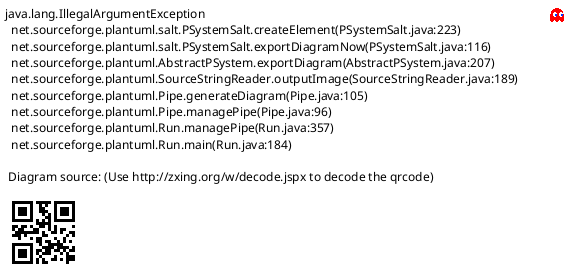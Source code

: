 @startsalt Params
' scale 750 width

skinparam RoundCorner 15

skinparam title {
  BorderRoundCorner   100
  BorderThickness     2
  BorderColor         Aqua-CadetBlue
  BackgroundColor     Aqua-CadetBlue
}

skinparam LegendBackgroundColor #EEF

skinparam enum {
  BackgroundColor     AliceBlue-LightBlue
  Color               White
}

skinparam class {
  BackgroundColor LightYellow-White
  BackgroundColor<<entity>> LightYellow-Orange
  BackgroundColor<<resource>> AliceBlue-LightYellow
  BorderColor Gray-Silver
}

skinparam interface {
  BackgroundColor LightYellow-White
  BackgroundColor<<entity>> LightYellow-Orange
  BorderColor Gray-Silver
}
' skinparam InterfaceBackgroundColor Red

skinparam arrow {
  Color Black
  FontSize 8
  Thickness 0.4
}

skinparam componentStyle uml2

' hide class methods
hide class circle
hide interface attributes
hide interface circle
hide enum methods



' *********************
' CUSTOM RENDER OPTIONS
' ---------------------

!ternaryNotification  = %false()
!ternaryLanguage      = 1
!ternaryEvent         = 1

!drawEnum             = 1
!detailResources      = 0



' ****************
' COMMON FUNCTIONS
' ----------------

!unquoted procedure feature($featureName)

  ' ' !if (%file_exists("./" + $featureName + ".iuml"))
  '   !include $featureName##.iuml
  ' ' !else
  ' '   !include features/##$featureName##.iuml
  ' ' !endif
  !if (%filename() == "main.iuml" || %filename() == "roadmap.iuml")
    !include features/##$featureName##.iuml
  !else
    !include ##$featureName##.iuml
  !endif
!endprocedure

!unquoted procedure secondary($class)
class $class #Lime-LightGreen
!endprocedure
@endsalt
